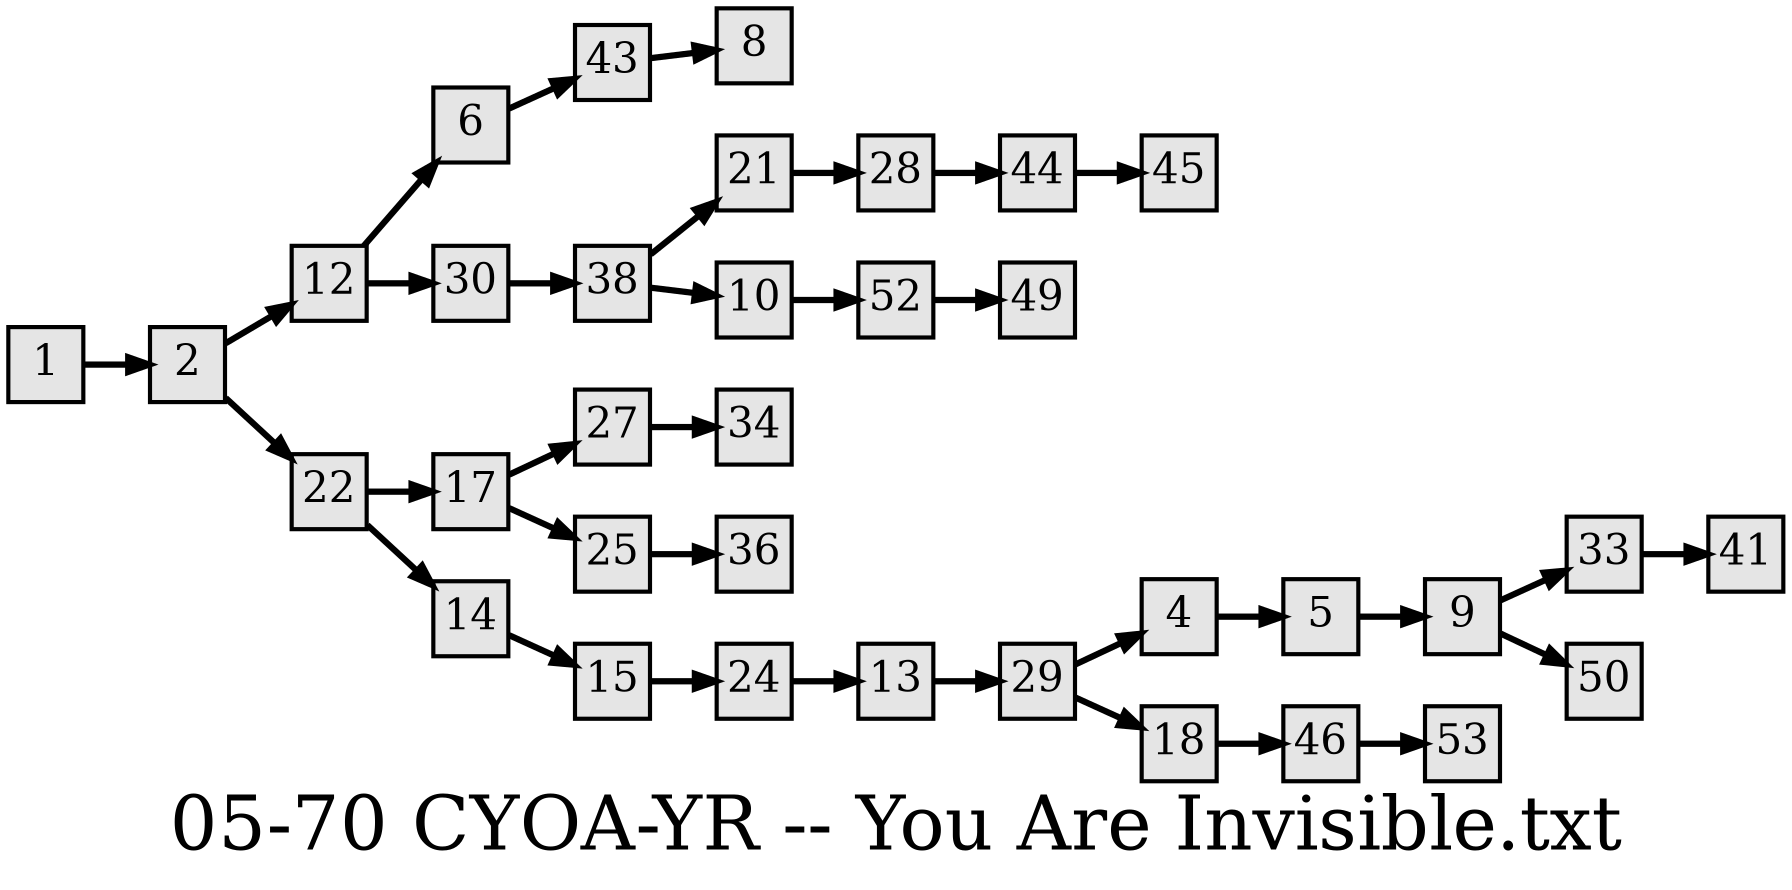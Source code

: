 digraph g{
  graph [ label="05-70 CYOA-YR -- You Are Invisible.txt" rankdir=LR, ordering=out, fontsize=36, nodesep="0.35", ranksep="0.45"];
  node  [shape=rect, penwidth=2, fontsize=20, style=filled, fillcolor=grey90, margin="0,0", labelfloat=true, regular=true, fixedsize=true];
  edge  [labelfloat=true, penwidth=3, fontsize=12];

  1 -> 2;
  2 -> 12;
  2 -> 22;
  4 -> 5;
  5 -> 9;
  6 -> 43;
  9 -> 33;
  9 -> 50;
  10 -> 52;
  12 -> 6;
  12 -> 30;
  13 -> 29;
  14 -> 15;
  15 -> 24;
  17 -> 27;
  17 -> 25;
  18 -> 46;
  21 -> 28;
  22 -> 17;
  22 -> 14;
  24 -> 13;
  25 -> 36;
  27 -> 34;
  28 -> 44;
  29 -> 4;
  29 -> 18;
  30 -> 38;
  33 -> 41;
  38 -> 21;
  38 -> 10;
  43 -> 8;
  44 -> 45;
  46 -> 53;
  52 -> 49;
}

